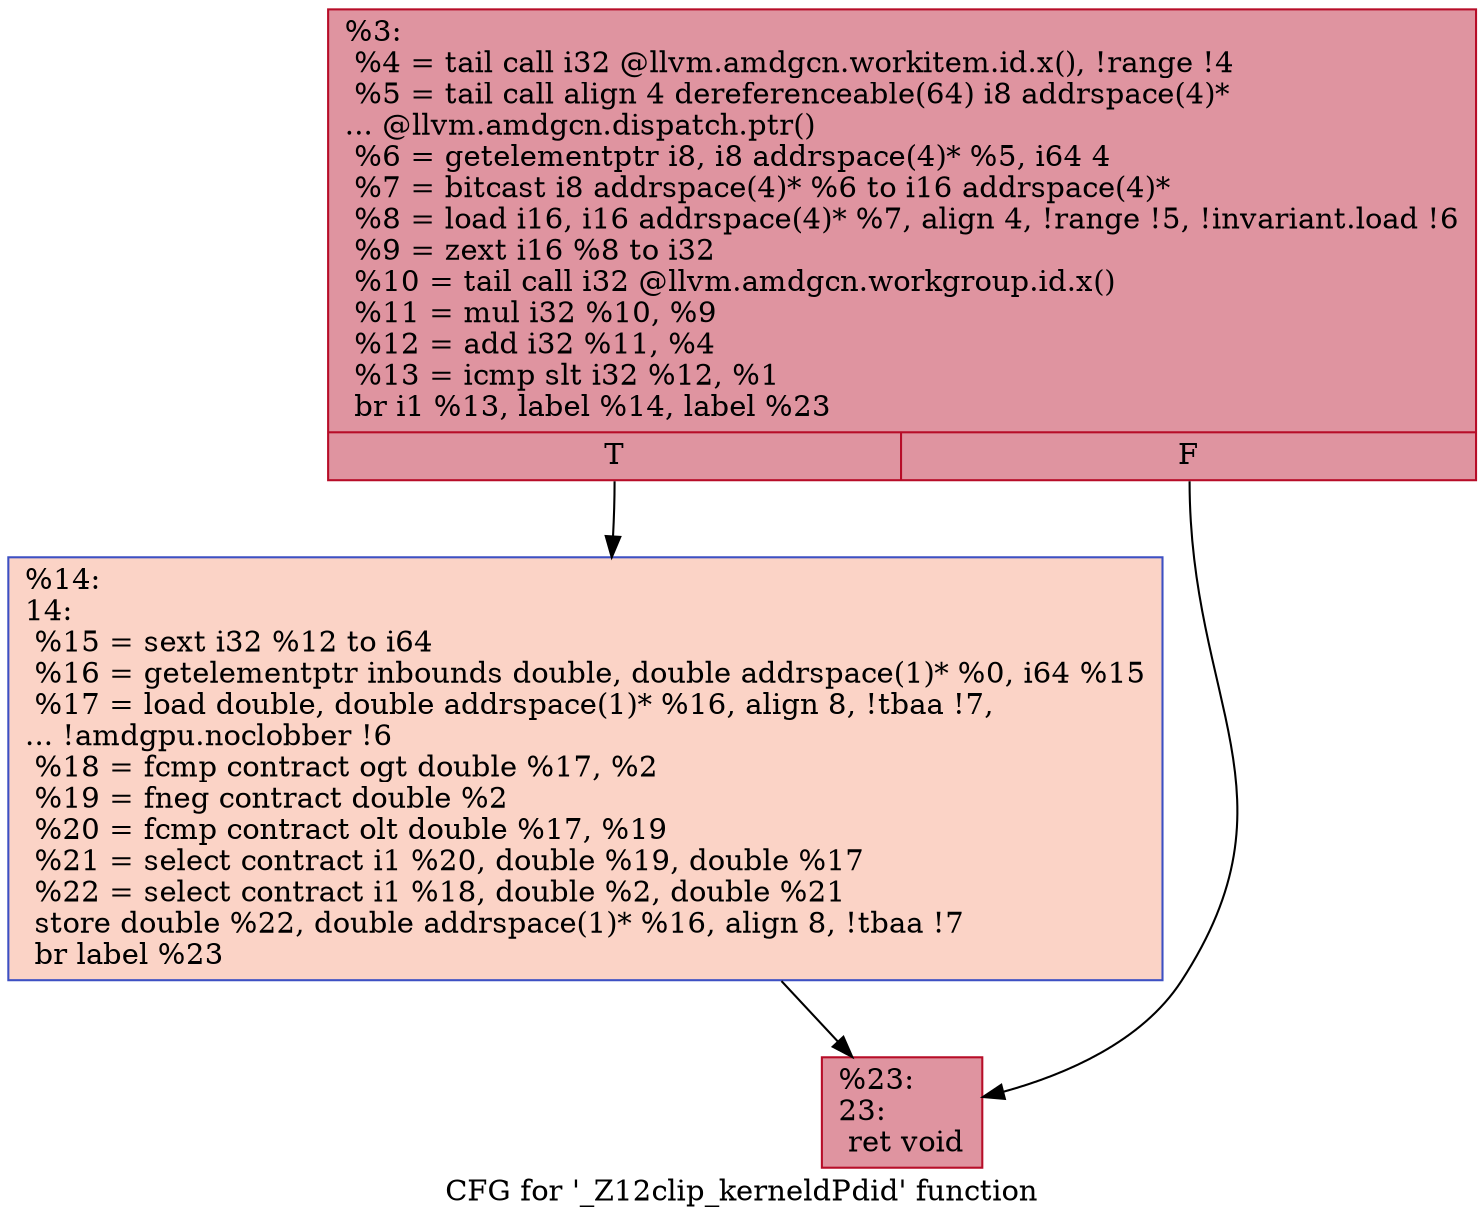 digraph "CFG for '_Z12clip_kerneldPdid' function" {
	label="CFG for '_Z12clip_kerneldPdid' function";

	Node0x543b040 [shape=record,color="#b70d28ff", style=filled, fillcolor="#b70d2870",label="{%3:\l  %4 = tail call i32 @llvm.amdgcn.workitem.id.x(), !range !4\l  %5 = tail call align 4 dereferenceable(64) i8 addrspace(4)*\l... @llvm.amdgcn.dispatch.ptr()\l  %6 = getelementptr i8, i8 addrspace(4)* %5, i64 4\l  %7 = bitcast i8 addrspace(4)* %6 to i16 addrspace(4)*\l  %8 = load i16, i16 addrspace(4)* %7, align 4, !range !5, !invariant.load !6\l  %9 = zext i16 %8 to i32\l  %10 = tail call i32 @llvm.amdgcn.workgroup.id.x()\l  %11 = mul i32 %10, %9\l  %12 = add i32 %11, %4\l  %13 = icmp slt i32 %12, %1\l  br i1 %13, label %14, label %23\l|{<s0>T|<s1>F}}"];
	Node0x543b040:s0 -> Node0x543cee0;
	Node0x543b040:s1 -> Node0x543cf70;
	Node0x543cee0 [shape=record,color="#3d50c3ff", style=filled, fillcolor="#f59c7d70",label="{%14:\l14:                                               \l  %15 = sext i32 %12 to i64\l  %16 = getelementptr inbounds double, double addrspace(1)* %0, i64 %15\l  %17 = load double, double addrspace(1)* %16, align 8, !tbaa !7,\l... !amdgpu.noclobber !6\l  %18 = fcmp contract ogt double %17, %2\l  %19 = fneg contract double %2\l  %20 = fcmp contract olt double %17, %19\l  %21 = select contract i1 %20, double %19, double %17\l  %22 = select contract i1 %18, double %2, double %21\l  store double %22, double addrspace(1)* %16, align 8, !tbaa !7\l  br label %23\l}"];
	Node0x543cee0 -> Node0x543cf70;
	Node0x543cf70 [shape=record,color="#b70d28ff", style=filled, fillcolor="#b70d2870",label="{%23:\l23:                                               \l  ret void\l}"];
}
